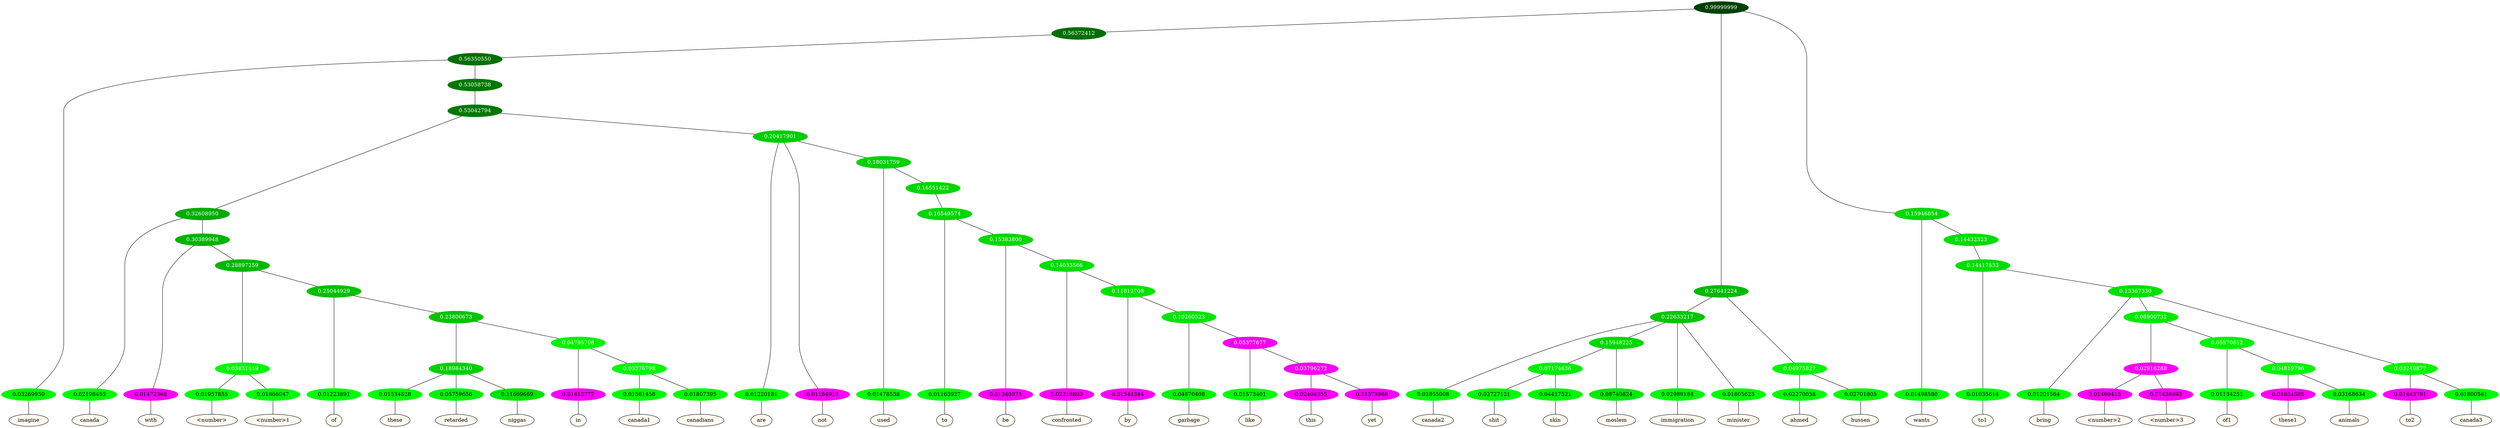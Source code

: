 graph {
	node [format=png height=0.15 nodesep=0.001 ordering=out overlap=prism overlap_scaling=0.01 ranksep=0.001 ratio=0.2 style=filled width=0.15]
	{
		rank=same
		a_w_9 [label=imagine color=black fillcolor=floralwhite style="filled,solid"]
		a_w_30 [label=canada color=black fillcolor=floralwhite style="filled,solid"]
		a_w_39 [label=with color=black fillcolor=floralwhite style="filled,solid"]
		a_w_52 [label="\<number\>" color=black fillcolor=floralwhite style="filled,solid"]
		a_w_53 [label="\<number\>1" color=black fillcolor=floralwhite style="filled,solid"]
		a_w_54 [label=of color=black fillcolor=floralwhite style="filled,solid"]
		a_w_62 [label=these color=black fillcolor=floralwhite style="filled,solid"]
		a_w_63 [label=retarded color=black fillcolor=floralwhite style="filled,solid"]
		a_w_64 [label=niggas color=black fillcolor=floralwhite style="filled,solid"]
		a_w_65 [label=in color=black fillcolor=floralwhite style="filled,solid"]
		a_w_69 [label=canada1 color=black fillcolor=floralwhite style="filled,solid"]
		a_w_70 [label=canadians color=black fillcolor=floralwhite style="filled,solid"]
		a_w_32 [label=are color=black fillcolor=floralwhite style="filled,solid"]
		a_w_33 [label=not color=black fillcolor=floralwhite style="filled,solid"]
		a_w_41 [label=used color=black fillcolor=floralwhite style="filled,solid"]
		a_w_56 [label=to color=black fillcolor=floralwhite style="filled,solid"]
		a_w_60 [label=be color=black fillcolor=floralwhite style="filled,solid"]
		a_w_67 [label=confronted color=black fillcolor=floralwhite style="filled,solid"]
		a_w_71 [label=by color=black fillcolor=floralwhite style="filled,solid"]
		a_w_73 [label=garbage color=black fillcolor=floralwhite style="filled,solid"]
		a_w_75 [label=like color=black fillcolor=floralwhite style="filled,solid"]
		a_w_77 [label=this color=black fillcolor=floralwhite style="filled,solid"]
		a_w_78 [label=yet color=black fillcolor=floralwhite style="filled,solid"]
		a_w_11 [label=canada2 color=black fillcolor=floralwhite style="filled,solid"]
		a_w_25 [label=shit color=black fillcolor=floralwhite style="filled,solid"]
		a_w_26 [label=skin color=black fillcolor=floralwhite style="filled,solid"]
		a_w_20 [label=moslem color=black fillcolor=floralwhite style="filled,solid"]
		a_w_13 [label=immigration color=black fillcolor=floralwhite style="filled,solid"]
		a_w_14 [label=minister color=black fillcolor=floralwhite style="filled,solid"]
		a_w_15 [label=ahmed color=black fillcolor=floralwhite style="filled,solid"]
		a_w_16 [label=hussen color=black fillcolor=floralwhite style="filled,solid"]
		a_w_7 [label=wants color=black fillcolor=floralwhite style="filled,solid"]
		a_w_21 [label=to1 color=black fillcolor=floralwhite style="filled,solid"]
		a_w_27 [label=bring color=black fillcolor=floralwhite style="filled,solid"]
		a_w_43 [label="\<number\>2" color=black fillcolor=floralwhite style="filled,solid"]
		a_w_44 [label="\<number\>3" color=black fillcolor=floralwhite style="filled,solid"]
		a_w_45 [label=of1 color=black fillcolor=floralwhite style="filled,solid"]
		a_w_50 [label=these1 color=black fillcolor=floralwhite style="filled,solid"]
		a_w_51 [label=animals color=black fillcolor=floralwhite style="filled,solid"]
		a_w_37 [label=to2 color=black fillcolor=floralwhite style="filled,solid"]
		a_w_38 [label=canada3 color=black fillcolor=floralwhite style="filled,solid"]
	}
	a_n_9 -- a_w_9
	a_n_30 -- a_w_30
	a_n_39 -- a_w_39
	a_n_52 -- a_w_52
	a_n_53 -- a_w_53
	a_n_54 -- a_w_54
	a_n_62 -- a_w_62
	a_n_63 -- a_w_63
	a_n_64 -- a_w_64
	a_n_65 -- a_w_65
	a_n_69 -- a_w_69
	a_n_70 -- a_w_70
	a_n_32 -- a_w_32
	a_n_33 -- a_w_33
	a_n_41 -- a_w_41
	a_n_56 -- a_w_56
	a_n_60 -- a_w_60
	a_n_67 -- a_w_67
	a_n_71 -- a_w_71
	a_n_73 -- a_w_73
	a_n_75 -- a_w_75
	a_n_77 -- a_w_77
	a_n_78 -- a_w_78
	a_n_11 -- a_w_11
	a_n_25 -- a_w_25
	a_n_26 -- a_w_26
	a_n_20 -- a_w_20
	a_n_13 -- a_w_13
	a_n_14 -- a_w_14
	a_n_15 -- a_w_15
	a_n_16 -- a_w_16
	a_n_7 -- a_w_7
	a_n_21 -- a_w_21
	a_n_27 -- a_w_27
	a_n_43 -- a_w_43
	a_n_44 -- a_w_44
	a_n_45 -- a_w_45
	a_n_50 -- a_w_50
	a_n_51 -- a_w_51
	a_n_37 -- a_w_37
	a_n_38 -- a_w_38
	{
		rank=same
		a_n_9 [label=0.03269950 color="0.334 1.000 0.967" fontcolor=black]
		a_n_30 [label=0.02198455 color="0.334 1.000 0.978" fontcolor=black]
		a_n_39 [label=0.01472368 color="0.835 1.000 0.985" fontcolor=black]
		a_n_52 [label=0.01957855 color="0.334 1.000 0.980" fontcolor=black]
		a_n_53 [label=0.01866047 color="0.334 1.000 0.981" fontcolor=black]
		a_n_54 [label=0.01223891 color="0.334 1.000 0.988" fontcolor=black]
		a_n_62 [label=0.01534628 color="0.334 1.000 0.985" fontcolor=black]
		a_n_63 [label=0.05759656 color="0.334 1.000 0.942" fontcolor=black]
		a_n_64 [label=0.11669669 color="0.334 1.000 0.883" fontcolor=black]
		a_n_65 [label=0.01412777 color="0.835 1.000 0.986" fontcolor=black]
		a_n_69 [label=0.01561458 color="0.334 1.000 0.984" fontcolor=black]
		a_n_70 [label=0.01807395 color="0.334 1.000 0.982" fontcolor=black]
		a_n_32 [label=0.01220181 color="0.334 1.000 0.988" fontcolor=black]
		a_n_33 [label=0.01164913 color="0.835 1.000 0.988" fontcolor=black]
		a_n_41 [label=0.01478538 color="0.334 1.000 0.985" fontcolor=black]
		a_n_56 [label=0.01163927 color="0.334 1.000 0.988" fontcolor=black]
		a_n_60 [label=0.01348973 color="0.835 1.000 0.987" fontcolor=black]
		a_n_67 [label=0.02218803 color="0.835 1.000 0.978" fontcolor=black]
		a_n_71 [label=0.01544344 color="0.835 1.000 0.985" fontcolor=black]
		a_n_73 [label=0.04870408 color="0.334 1.000 0.951" fontcolor=black]
		a_n_75 [label=0.01573401 color="0.334 1.000 0.984" fontcolor=black]
		a_n_77 [label=0.02404355 color="0.835 1.000 0.976" fontcolor=black]
		a_n_78 [label=0.01379966 color="0.835 1.000 0.986" fontcolor=black]
		a_n_11 [label=0.01855008 color="0.334 1.000 0.981" fontcolor=black]
		a_n_25 [label=0.02727121 color="0.334 1.000 0.973" fontcolor=black]
		a_n_26 [label=0.04417521 color="0.334 1.000 0.956" fontcolor=black]
		a_n_20 [label=0.08740824 color="0.334 1.000 0.913" fontcolor=black]
		a_n_13 [label=0.02989184 color="0.334 1.000 0.970" fontcolor=black]
		a_n_14 [label=0.01805623 color="0.334 1.000 0.982" fontcolor=black]
		a_n_15 [label=0.02270038 color="0.334 1.000 0.977" fontcolor=black]
		a_n_16 [label=0.02701805 color="0.334 1.000 0.973" fontcolor=black]
		a_n_7 [label=0.01498580 color="0.334 1.000 0.985" fontcolor=black]
		a_n_21 [label=0.01035614 color="0.334 1.000 0.990" fontcolor=black]
		a_n_27 [label=0.01201564 color="0.334 1.000 0.988" fontcolor=black]
		a_n_43 [label=0.01469415 color="0.835 1.000 0.985" fontcolor=black]
		a_n_44 [label=0.01438492 color="0.835 1.000 0.986" fontcolor=black]
		a_n_45 [label=0.01134251 color="0.334 1.000 0.989" fontcolor=black]
		a_n_50 [label=0.01634505 color="0.835 1.000 0.984" fontcolor=black]
		a_n_51 [label=0.03168634 color="0.334 1.000 0.968" fontcolor=black]
		a_n_37 [label=0.01443791 color="0.835 1.000 0.986" fontcolor=black]
		a_n_38 [label=0.01800581 color="0.334 1.000 0.982" fontcolor=black]
	}
	a_n_0 [label=0.99999999 color="0.334 1.000 0.250" fontcolor=grey99]
	a_n_1 [label=0.56372412 color="0.334 1.000 0.436" fontcolor=grey99]
	a_n_0 -- a_n_1
	a_n_2 [label=0.27641224 color="0.334 1.000 0.724" fontcolor=grey99]
	a_n_0 -- a_n_2
	a_n_3 [label=0.15946854 color="0.334 1.000 0.841" fontcolor=grey99]
	a_n_0 -- a_n_3
	a_n_4 [label=0.56350550 color="0.334 1.000 0.436" fontcolor=grey99]
	a_n_1 -- a_n_4
	a_n_5 [label=0.22633217 color="0.334 1.000 0.774" fontcolor=grey99]
	a_n_2 -- a_n_5
	a_n_6 [label=0.04975827 color="0.334 1.000 0.950" fontcolor=grey99]
	a_n_2 -- a_n_6
	a_n_3 -- a_n_7
	a_n_8 [label=0.14432323 color="0.334 1.000 0.856" fontcolor=grey99]
	a_n_3 -- a_n_8
	a_n_4 -- a_n_9
	a_n_10 [label=0.53058738 color="0.334 1.000 0.469" fontcolor=grey99]
	a_n_4 -- a_n_10
	a_n_5 -- a_n_11
	a_n_12 [label=0.15948225 color="0.334 1.000 0.841" fontcolor=grey99]
	a_n_5 -- a_n_12
	a_n_5 -- a_n_13
	a_n_5 -- a_n_14
	a_n_6 -- a_n_15
	a_n_6 -- a_n_16
	a_n_17 [label=0.14417633 color="0.334 1.000 0.856" fontcolor=grey99]
	a_n_8 -- a_n_17
	a_n_18 [label=0.53042794 color="0.334 1.000 0.470" fontcolor=grey99]
	a_n_10 -- a_n_18
	a_n_19 [label=0.07174636 color="0.334 1.000 0.928" fontcolor=grey99]
	a_n_12 -- a_n_19
	a_n_12 -- a_n_20
	a_n_17 -- a_n_21
	a_n_22 [label=0.13367330 color="0.334 1.000 0.866" fontcolor=grey99]
	a_n_17 -- a_n_22
	a_n_23 [label=0.32608950 color="0.334 1.000 0.674" fontcolor=grey99]
	a_n_18 -- a_n_23
	a_n_24 [label=0.20417901 color="0.334 1.000 0.796" fontcolor=grey99]
	a_n_18 -- a_n_24
	a_n_19 -- a_n_25
	a_n_19 -- a_n_26
	a_n_22 -- a_n_27
	a_n_28 [label=0.08900732 color="0.334 1.000 0.911" fontcolor=grey99]
	a_n_22 -- a_n_28
	a_n_29 [label=0.03249877 color="0.334 1.000 0.968" fontcolor=grey99]
	a_n_22 -- a_n_29
	a_n_23 -- a_n_30
	a_n_31 [label=0.30389948 color="0.334 1.000 0.696" fontcolor=grey99]
	a_n_23 -- a_n_31
	a_n_24 -- a_n_32
	a_n_24 -- a_n_33
	a_n_34 [label=0.18031759 color="0.334 1.000 0.820" fontcolor=grey99]
	a_n_24 -- a_n_34
	a_n_35 [label=0.02916288 color="0.835 1.000 0.971" fontcolor=grey99]
	a_n_28 -- a_n_35
	a_n_36 [label=0.05970812 color="0.334 1.000 0.940" fontcolor=grey99]
	a_n_28 -- a_n_36
	a_n_29 -- a_n_37
	a_n_29 -- a_n_38
	a_n_31 -- a_n_39
	a_n_40 [label=0.28897259 color="0.334 1.000 0.711" fontcolor=grey99]
	a_n_31 -- a_n_40
	a_n_34 -- a_n_41
	a_n_42 [label=0.16551422 color="0.334 1.000 0.834" fontcolor=grey99]
	a_n_34 -- a_n_42
	a_n_35 -- a_n_43
	a_n_35 -- a_n_44
	a_n_36 -- a_n_45
	a_n_46 [label=0.04819796 color="0.334 1.000 0.952" fontcolor=grey99]
	a_n_36 -- a_n_46
	a_n_47 [label=0.03831119 color="0.334 1.000 0.962" fontcolor=grey99]
	a_n_40 -- a_n_47
	a_n_48 [label=0.25044929 color="0.334 1.000 0.750" fontcolor=grey99]
	a_n_40 -- a_n_48
	a_n_49 [label=0.16549574 color="0.334 1.000 0.835" fontcolor=grey99]
	a_n_42 -- a_n_49
	a_n_46 -- a_n_50
	a_n_46 -- a_n_51
	a_n_47 -- a_n_52
	a_n_47 -- a_n_53
	a_n_48 -- a_n_54
	a_n_55 [label=0.23800673 color="0.334 1.000 0.762" fontcolor=grey99]
	a_n_48 -- a_n_55
	a_n_49 -- a_n_56
	a_n_57 [label=0.15383800 color="0.334 1.000 0.846" fontcolor=grey99]
	a_n_49 -- a_n_57
	a_n_58 [label=0.18984340 color="0.334 1.000 0.810" fontcolor=grey99]
	a_n_55 -- a_n_58
	a_n_59 [label=0.04795708 color="0.334 1.000 0.952" fontcolor=grey99]
	a_n_55 -- a_n_59
	a_n_57 -- a_n_60
	a_n_61 [label=0.14033566 color="0.334 1.000 0.860" fontcolor=grey99]
	a_n_57 -- a_n_61
	a_n_58 -- a_n_62
	a_n_58 -- a_n_63
	a_n_58 -- a_n_64
	a_n_59 -- a_n_65
	a_n_66 [label=0.03376798 color="0.334 1.000 0.966" fontcolor=grey99]
	a_n_59 -- a_n_66
	a_n_61 -- a_n_67
	a_n_68 [label=0.11812708 color="0.334 1.000 0.882" fontcolor=grey99]
	a_n_61 -- a_n_68
	a_n_66 -- a_n_69
	a_n_66 -- a_n_70
	a_n_68 -- a_n_71
	a_n_72 [label=0.10260523 color="0.334 1.000 0.897" fontcolor=grey99]
	a_n_68 -- a_n_72
	a_n_72 -- a_n_73
	a_n_74 [label=0.05377677 color="0.835 1.000 0.946" fontcolor=grey99]
	a_n_72 -- a_n_74
	a_n_74 -- a_n_75
	a_n_76 [label=0.03796272 color="0.835 1.000 0.962" fontcolor=grey99]
	a_n_74 -- a_n_76
	a_n_76 -- a_n_77
	a_n_76 -- a_n_78
}
